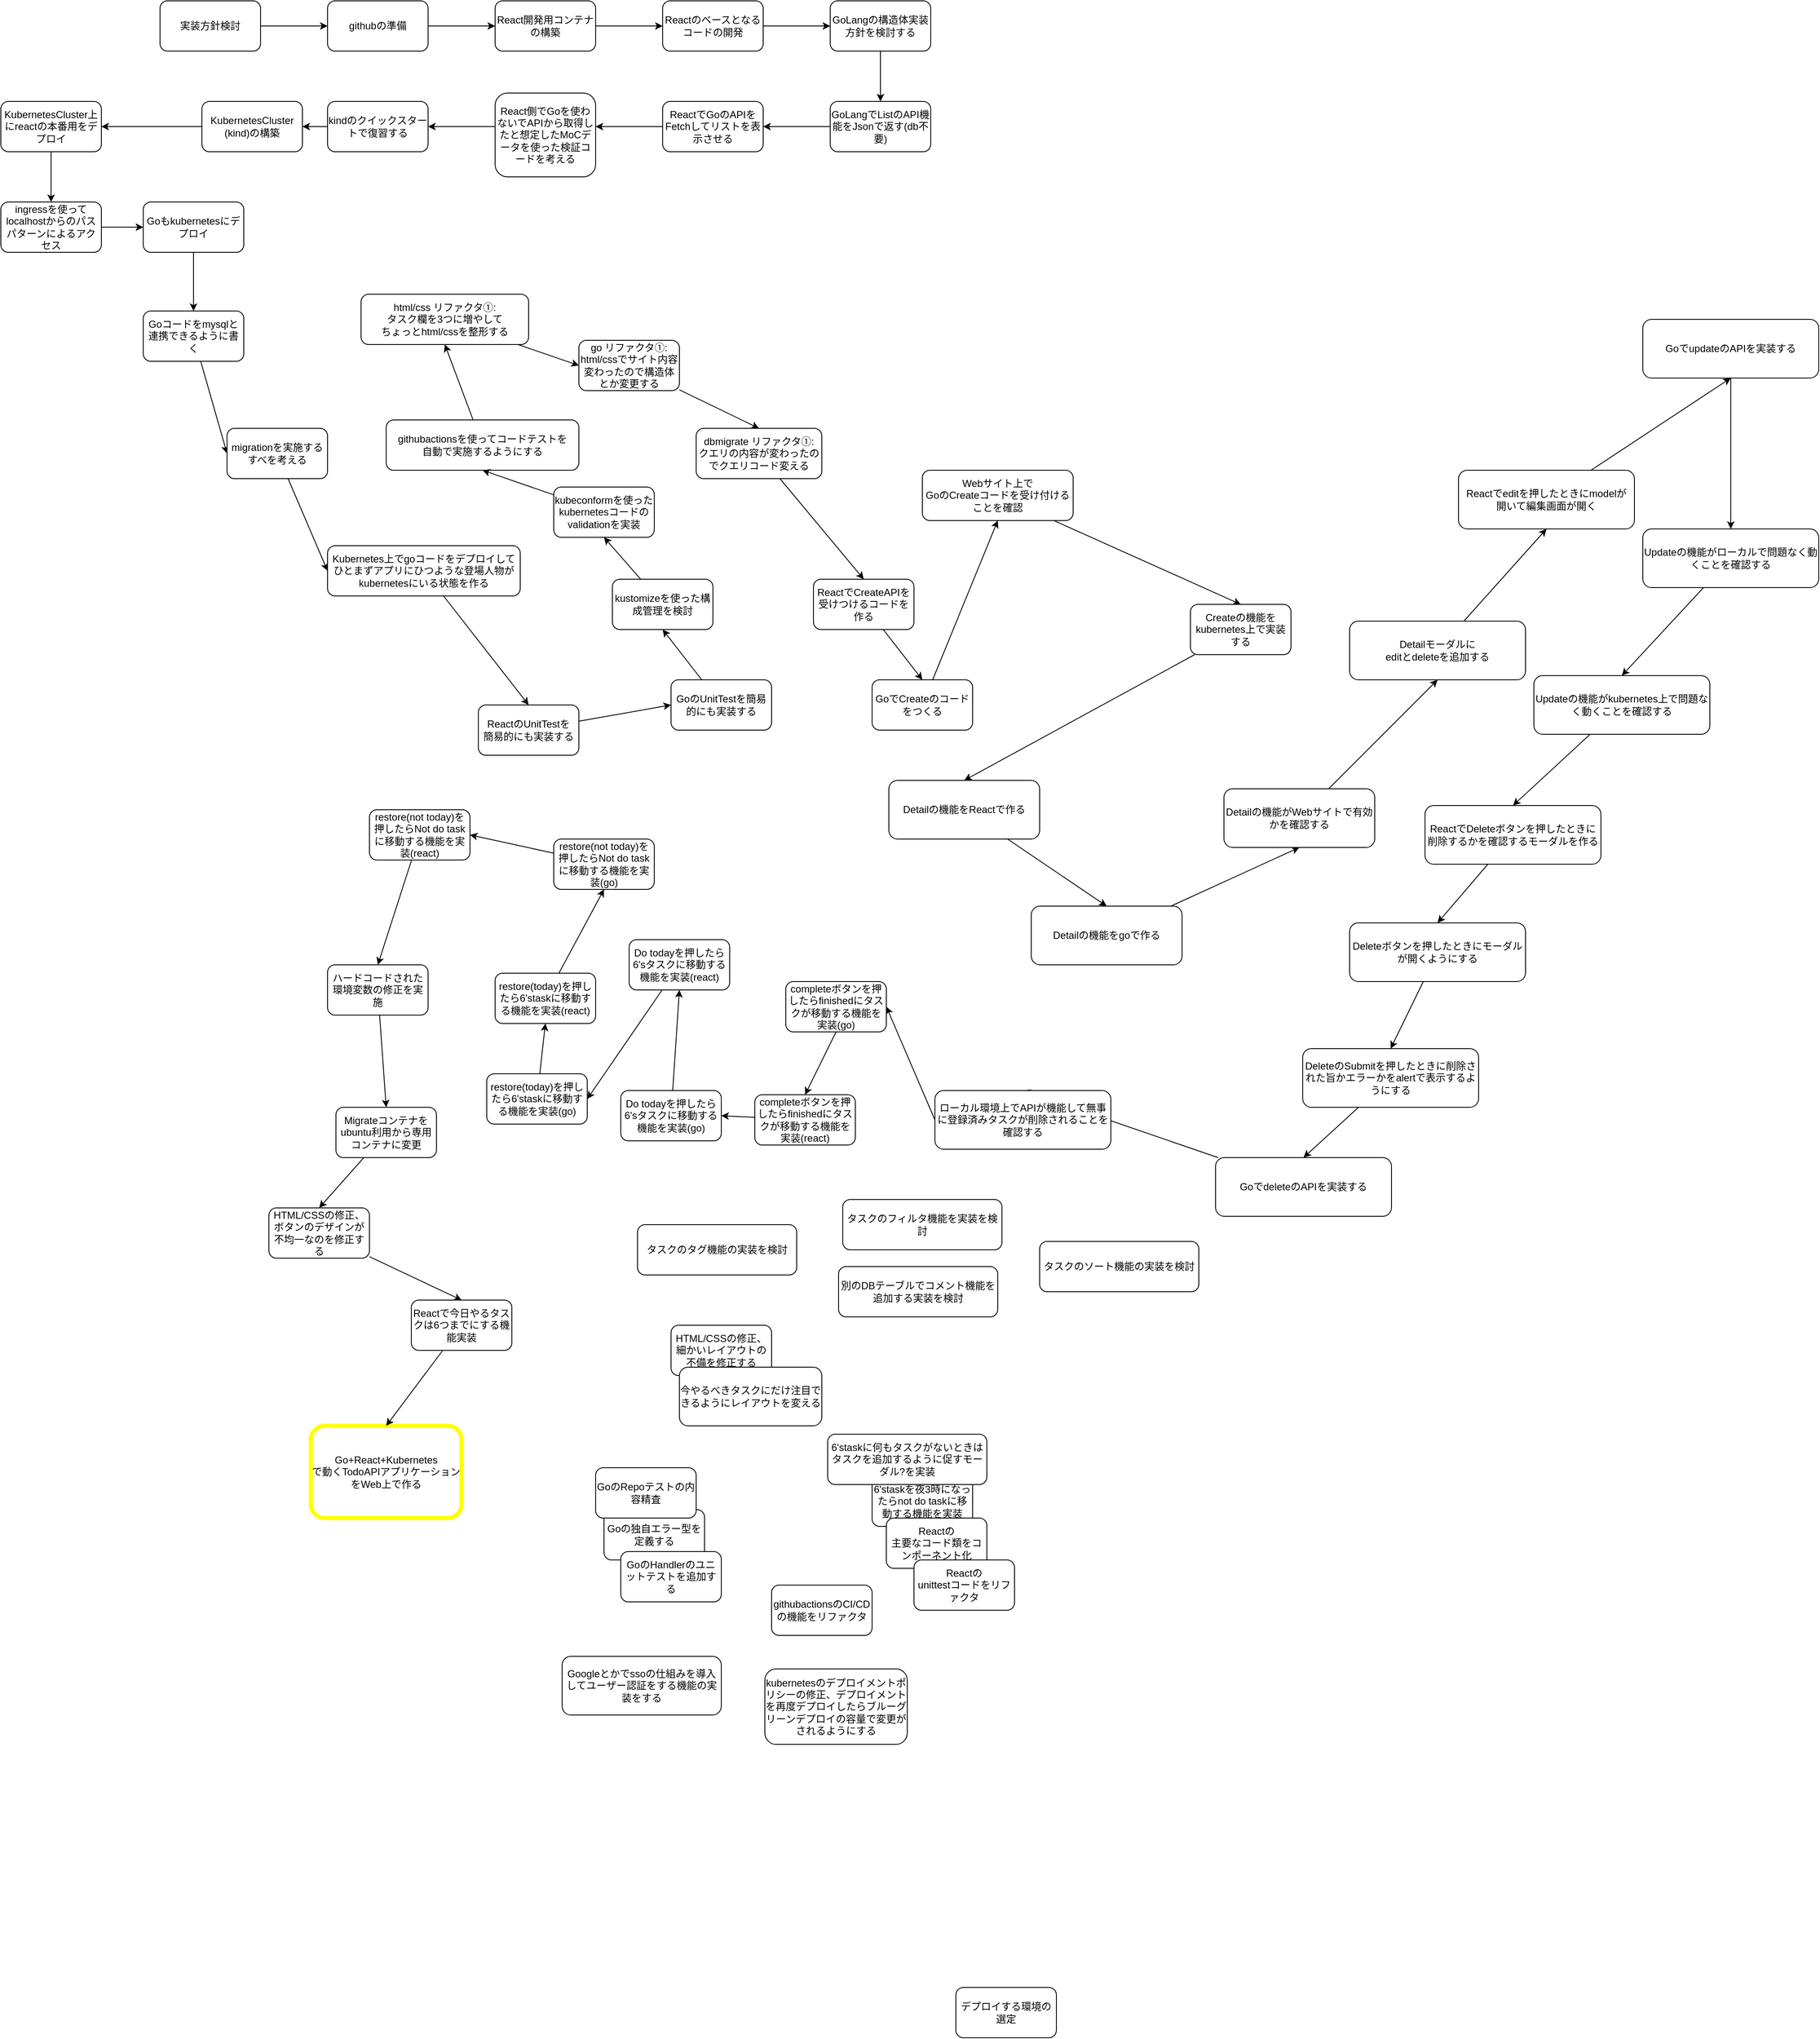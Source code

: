 <mxfile>
    <diagram id="1h3XHNeZ5nQDmQFXuVNc" name="ページ1">
        <mxGraphModel dx="3141" dy="1013" grid="1" gridSize="10" guides="1" tooltips="1" connect="1" arrows="1" fold="1" page="1" pageScale="1" pageWidth="1654" pageHeight="1169" math="0" shadow="0">
            <root>
                <mxCell id="0"/>
                <mxCell id="1" parent="0"/>
                <mxCell id="13" style="edgeStyle=none;html=1;entryX=0;entryY=0.5;entryDx=0;entryDy=0;" edge="1" parent="1" source="2" target="4">
                    <mxGeometry relative="1" as="geometry"/>
                </mxCell>
                <mxCell id="2" value="githubの準備" style="rounded=1;whiteSpace=wrap;html=1;" vertex="1" parent="1">
                    <mxGeometry x="280" y="120" width="120" height="60" as="geometry"/>
                </mxCell>
                <mxCell id="12" style="edgeStyle=none;html=1;entryX=0;entryY=0.5;entryDx=0;entryDy=0;" edge="1" parent="1" source="3" target="2">
                    <mxGeometry relative="1" as="geometry"/>
                </mxCell>
                <mxCell id="3" value="実装方針検討" style="rounded=1;whiteSpace=wrap;html=1;" vertex="1" parent="1">
                    <mxGeometry x="80" y="120" width="120" height="60" as="geometry"/>
                </mxCell>
                <mxCell id="14" style="edgeStyle=none;html=1;entryX=0;entryY=0.5;entryDx=0;entryDy=0;" edge="1" parent="1" source="4" target="5">
                    <mxGeometry relative="1" as="geometry"/>
                </mxCell>
                <mxCell id="4" value="React開発用コンテナの構築" style="rounded=1;whiteSpace=wrap;html=1;" vertex="1" parent="1">
                    <mxGeometry x="480" y="120" width="120" height="60" as="geometry"/>
                </mxCell>
                <mxCell id="24" style="edgeStyle=none;html=1;entryX=0;entryY=0.5;entryDx=0;entryDy=0;" edge="1" parent="1" source="5" target="15">
                    <mxGeometry relative="1" as="geometry"/>
                </mxCell>
                <mxCell id="5" value="Reactのベースとなるコードの開発" style="rounded=1;whiteSpace=wrap;html=1;" vertex="1" parent="1">
                    <mxGeometry x="680" y="120" width="120" height="60" as="geometry"/>
                </mxCell>
                <mxCell id="17" style="edgeStyle=none;html=1;entryX=1;entryY=0.5;entryDx=0;entryDy=0;" edge="1" parent="1" source="6" target="7">
                    <mxGeometry relative="1" as="geometry"/>
                </mxCell>
                <mxCell id="6" value="GoLangでListのAPI機能をJsonで返す(db不要)" style="rounded=1;whiteSpace=wrap;html=1;" vertex="1" parent="1">
                    <mxGeometry x="880" y="240" width="120" height="60" as="geometry"/>
                </mxCell>
                <mxCell id="18" style="edgeStyle=none;html=1;entryX=1;entryY=0.4;entryDx=0;entryDy=0;entryPerimeter=0;" edge="1" parent="1" source="7" target="8">
                    <mxGeometry relative="1" as="geometry"/>
                </mxCell>
                <mxCell id="7" value="ReactでGoのAPIをFetchしてリストを表示させる" style="rounded=1;whiteSpace=wrap;html=1;" vertex="1" parent="1">
                    <mxGeometry x="680" y="240" width="120" height="60" as="geometry"/>
                </mxCell>
                <mxCell id="19" style="edgeStyle=none;html=1;entryX=1;entryY=0.5;entryDx=0;entryDy=0;" edge="1" parent="1" target="9">
                    <mxGeometry relative="1" as="geometry">
                        <mxPoint x="480" y="270" as="sourcePoint"/>
                    </mxGeometry>
                </mxCell>
                <mxCell id="8" value="React側でGoを使わないでAPIから取得したと想定したMoCデータを使った検証コードを考える" style="rounded=1;whiteSpace=wrap;html=1;" vertex="1" parent="1">
                    <mxGeometry x="480" y="230" width="120" height="100" as="geometry"/>
                </mxCell>
                <mxCell id="35" value="" style="edgeStyle=none;html=1;" edge="1" parent="1" source="9" target="34">
                    <mxGeometry relative="1" as="geometry"/>
                </mxCell>
                <mxCell id="9" value="kindのクイックスタートで復習する" style="rounded=1;whiteSpace=wrap;html=1;" vertex="1" parent="1">
                    <mxGeometry x="280" y="240" width="120" height="60" as="geometry"/>
                </mxCell>
                <mxCell id="60" style="edgeStyle=none;html=1;entryX=0.5;entryY=0;entryDx=0;entryDy=0;" edge="1" parent="1" source="10" target="64">
                    <mxGeometry relative="1" as="geometry"/>
                </mxCell>
                <mxCell id="10" value="Kubernetes上でgoコードをデプロイして&lt;br&gt;ひとまずアプリにひつような登場人物が&lt;br&gt;kubernetesにいる状態を作る" style="rounded=1;whiteSpace=wrap;html=1;" vertex="1" parent="1">
                    <mxGeometry x="280" y="770" width="230" height="60" as="geometry"/>
                </mxCell>
                <mxCell id="16" style="edgeStyle=none;html=1;entryX=0.5;entryY=0;entryDx=0;entryDy=0;" edge="1" parent="1" source="15" target="6">
                    <mxGeometry relative="1" as="geometry"/>
                </mxCell>
                <mxCell id="15" value="GoLangの構造体実装方針を検討する" style="rounded=1;whiteSpace=wrap;html=1;" vertex="1" parent="1">
                    <mxGeometry x="880" y="120" width="120" height="60" as="geometry"/>
                </mxCell>
                <mxCell id="25" value="Go+React+Kubernetes&lt;br&gt;で動くTodoAPIアプリケーションをWeb上で作る" style="rounded=1;whiteSpace=wrap;html=1;strokeWidth=5;strokeColor=#FFFF00;" vertex="1" parent="1">
                    <mxGeometry x="260" y="1820" width="180" height="110" as="geometry"/>
                </mxCell>
                <mxCell id="79" style="edgeStyle=none;html=1;entryX=0.5;entryY=0;entryDx=0;entryDy=0;" edge="1" parent="1" source="26" target="71">
                    <mxGeometry relative="1" as="geometry"/>
                </mxCell>
                <mxCell id="26" value="ReactでCreateAPIを受けつけるコードを作る" style="rounded=1;whiteSpace=wrap;html=1;" vertex="1" parent="1">
                    <mxGeometry x="860" y="810" width="120" height="60" as="geometry"/>
                </mxCell>
                <mxCell id="40" style="edgeStyle=none;html=1;entryX=0;entryY=0.5;entryDx=0;entryDy=0;" edge="1" parent="1" source="30">
                    <mxGeometry relative="1" as="geometry">
                        <mxPoint x="60.0" y="390" as="targetPoint"/>
                    </mxGeometry>
                </mxCell>
                <mxCell id="30" value="ingressを使って&lt;br&gt;localhostからのパスパターンによるアクセス" style="rounded=1;whiteSpace=wrap;html=1;" vertex="1" parent="1">
                    <mxGeometry x="-110" y="360" width="120" height="60" as="geometry"/>
                </mxCell>
                <mxCell id="37" style="edgeStyle=none;html=1;entryX=1;entryY=0.5;entryDx=0;entryDy=0;" edge="1" parent="1" source="34" target="36">
                    <mxGeometry relative="1" as="geometry"/>
                </mxCell>
                <mxCell id="34" value="KubernetesCluster&lt;br&gt;(kind)の構築" style="rounded=1;whiteSpace=wrap;html=1;" vertex="1" parent="1">
                    <mxGeometry x="130" y="240" width="120" height="60" as="geometry"/>
                </mxCell>
                <mxCell id="38" style="edgeStyle=none;html=1;entryX=0.5;entryY=0;entryDx=0;entryDy=0;" edge="1" parent="1" source="36" target="30">
                    <mxGeometry relative="1" as="geometry"/>
                </mxCell>
                <mxCell id="36" value="KubernetesCluster上にreactの本番用をデプロイ" style="rounded=1;whiteSpace=wrap;html=1;" vertex="1" parent="1">
                    <mxGeometry x="-110" y="240" width="120" height="60" as="geometry"/>
                </mxCell>
                <mxCell id="48" style="edgeStyle=none;html=1;entryX=0.5;entryY=0;entryDx=0;entryDy=0;" edge="1" parent="1" source="41" target="45">
                    <mxGeometry relative="1" as="geometry"/>
                </mxCell>
                <mxCell id="41" value="Goもkubernetesにデプロイ" style="rounded=1;whiteSpace=wrap;html=1;" vertex="1" parent="1">
                    <mxGeometry x="60" y="360" width="120" height="60" as="geometry"/>
                </mxCell>
                <mxCell id="49" style="edgeStyle=none;html=1;entryX=0;entryY=0.5;entryDx=0;entryDy=0;" edge="1" parent="1" source="45" target="46">
                    <mxGeometry relative="1" as="geometry"/>
                </mxCell>
                <mxCell id="45" value="Goコードをmysqlと連携できるように書く" style="rounded=1;whiteSpace=wrap;html=1;" vertex="1" parent="1">
                    <mxGeometry x="60" y="490" width="120" height="60" as="geometry"/>
                </mxCell>
                <mxCell id="50" style="edgeStyle=none;html=1;entryX=0;entryY=0.5;entryDx=0;entryDy=0;" edge="1" parent="1" source="46" target="10">
                    <mxGeometry relative="1" as="geometry"/>
                </mxCell>
                <mxCell id="46" value="migrationを実施するすべを考える" style="rounded=1;whiteSpace=wrap;html=1;" vertex="1" parent="1">
                    <mxGeometry x="160" y="630" width="120" height="60" as="geometry"/>
                </mxCell>
                <mxCell id="68" style="edgeStyle=none;html=1;entryX=0;entryY=0.5;entryDx=0;entryDy=0;" edge="1" parent="1" source="51" target="52">
                    <mxGeometry relative="1" as="geometry"/>
                </mxCell>
                <mxCell id="51" value="html/css リファクタ①:&lt;br&gt;タスク欄を3つに増やして&lt;br&gt;ちょっとhtml/cssを整形する" style="rounded=1;whiteSpace=wrap;html=1;" vertex="1" parent="1">
                    <mxGeometry x="320" y="470" width="200" height="60" as="geometry"/>
                </mxCell>
                <mxCell id="69" style="edgeStyle=none;html=1;entryX=0.5;entryY=0;entryDx=0;entryDy=0;" edge="1" parent="1" source="52" target="53">
                    <mxGeometry relative="1" as="geometry"/>
                </mxCell>
                <mxCell id="52" value="go&amp;nbsp;リファクタ①:&lt;br&gt;html/cssでサイト内容変わったので構造体とか変更する" style="rounded=1;whiteSpace=wrap;html=1;" vertex="1" parent="1">
                    <mxGeometry x="580" y="525" width="120" height="60" as="geometry"/>
                </mxCell>
                <mxCell id="70" style="edgeStyle=none;html=1;entryX=0.5;entryY=0;entryDx=0;entryDy=0;" edge="1" parent="1" source="53" target="26">
                    <mxGeometry relative="1" as="geometry"/>
                </mxCell>
                <mxCell id="53" value="dbmigrate&amp;nbsp;リファクタ①:&lt;br&gt;クエリの内容が変わったのでクエリコード変える" style="rounded=1;whiteSpace=wrap;html=1;" vertex="1" parent="1">
                    <mxGeometry x="720" y="630" width="150" height="60" as="geometry"/>
                </mxCell>
                <mxCell id="66" style="edgeStyle=none;html=1;entryX=0.5;entryY=1;entryDx=0;entryDy=0;" edge="1" parent="1" source="55" target="59">
                    <mxGeometry relative="1" as="geometry"/>
                </mxCell>
                <mxCell id="55" value="GoのUnitTestを簡易的にも実装する" style="rounded=1;whiteSpace=wrap;html=1;" vertex="1" parent="1">
                    <mxGeometry x="690" y="930" width="120" height="60" as="geometry"/>
                </mxCell>
                <mxCell id="67" style="edgeStyle=none;html=1;entryX=0.5;entryY=1;entryDx=0;entryDy=0;" edge="1" parent="1" source="56" target="51">
                    <mxGeometry relative="1" as="geometry"/>
                </mxCell>
                <mxCell id="56" value="githubactionsを使ってコードテストを&lt;br&gt;自動で実施するようにする" style="rounded=1;whiteSpace=wrap;html=1;" vertex="1" parent="1">
                    <mxGeometry x="350" y="620" width="230" height="60" as="geometry"/>
                </mxCell>
                <mxCell id="62" style="edgeStyle=none;html=1;entryX=0.5;entryY=1;entryDx=0;entryDy=0;" edge="1" parent="1" source="59" target="61">
                    <mxGeometry relative="1" as="geometry"/>
                </mxCell>
                <mxCell id="59" value="kustomizeを使った構成管理を検討" style="rounded=1;whiteSpace=wrap;html=1;" vertex="1" parent="1">
                    <mxGeometry x="620" y="810" width="120" height="60" as="geometry"/>
                </mxCell>
                <mxCell id="63" style="edgeStyle=none;html=1;entryX=0.5;entryY=1;entryDx=0;entryDy=0;" edge="1" parent="1" source="61" target="56">
                    <mxGeometry relative="1" as="geometry"/>
                </mxCell>
                <mxCell id="61" value="kubeconformを使った&lt;br&gt;kubernetesコードのvalidationを実装" style="rounded=1;whiteSpace=wrap;html=1;" vertex="1" parent="1">
                    <mxGeometry x="550" y="700" width="120" height="60" as="geometry"/>
                </mxCell>
                <mxCell id="65" style="edgeStyle=none;html=1;entryX=0;entryY=0.5;entryDx=0;entryDy=0;" edge="1" parent="1" source="64" target="55">
                    <mxGeometry relative="1" as="geometry"/>
                </mxCell>
                <mxCell id="64" value="ReactのUnitTestを&lt;br&gt;簡易的にも実装する" style="rounded=1;whiteSpace=wrap;html=1;" vertex="1" parent="1">
                    <mxGeometry x="460" y="960" width="120" height="60" as="geometry"/>
                </mxCell>
                <mxCell id="81" style="edgeStyle=none;html=1;entryX=0.5;entryY=1;entryDx=0;entryDy=0;" edge="1" parent="1" source="71" target="80">
                    <mxGeometry relative="1" as="geometry"/>
                </mxCell>
                <mxCell id="71" value="GoでCreateのコードをつくる" style="rounded=1;whiteSpace=wrap;html=1;" vertex="1" parent="1">
                    <mxGeometry x="930" y="930" width="120" height="60" as="geometry"/>
                </mxCell>
                <mxCell id="83" style="edgeStyle=none;html=1;entryX=0.5;entryY=0;entryDx=0;entryDy=0;" edge="1" parent="1" source="73" target="74">
                    <mxGeometry relative="1" as="geometry"/>
                </mxCell>
                <mxCell id="73" value="Createの機能をkubernetes上で実装する" style="rounded=1;whiteSpace=wrap;html=1;" vertex="1" parent="1">
                    <mxGeometry x="1310" y="840" width="120" height="60" as="geometry"/>
                </mxCell>
                <mxCell id="84" style="edgeStyle=none;html=1;entryX=0.5;entryY=0;entryDx=0;entryDy=0;" edge="1" parent="1" source="74" target="75">
                    <mxGeometry relative="1" as="geometry"/>
                </mxCell>
                <mxCell id="74" value="Detailの機能をReactで作る" style="rounded=1;whiteSpace=wrap;html=1;" vertex="1" parent="1">
                    <mxGeometry x="950" y="1050" width="180" height="70" as="geometry"/>
                </mxCell>
                <mxCell id="85" style="edgeStyle=none;html=1;entryX=0.5;entryY=1;entryDx=0;entryDy=0;" edge="1" parent="1" source="75" target="76">
                    <mxGeometry relative="1" as="geometry"/>
                </mxCell>
                <mxCell id="75" value="Detailの機能をgoで作る" style="rounded=1;whiteSpace=wrap;html=1;" vertex="1" parent="1">
                    <mxGeometry x="1120" y="1200" width="180" height="70" as="geometry"/>
                </mxCell>
                <mxCell id="89" style="edgeStyle=none;html=1;entryX=0.5;entryY=1;entryDx=0;entryDy=0;" edge="1" parent="1" source="76" target="87">
                    <mxGeometry relative="1" as="geometry"/>
                </mxCell>
                <mxCell id="76" value="Detailの機能がWebサイトで有効かを確認する" style="rounded=1;whiteSpace=wrap;html=1;" vertex="1" parent="1">
                    <mxGeometry x="1350" y="1060" width="180" height="70" as="geometry"/>
                </mxCell>
                <mxCell id="82" style="edgeStyle=none;html=1;entryX=0.5;entryY=0;entryDx=0;entryDy=0;" edge="1" parent="1" source="80" target="73">
                    <mxGeometry relative="1" as="geometry"/>
                </mxCell>
                <mxCell id="80" value="Webサイト上で&lt;br&gt;GoのCreateコードを受け付けることを確認" style="rounded=1;whiteSpace=wrap;html=1;" vertex="1" parent="1">
                    <mxGeometry x="990" y="680" width="180" height="60" as="geometry"/>
                </mxCell>
                <mxCell id="91" style="edgeStyle=none;html=1;entryX=0.5;entryY=1;entryDx=0;entryDy=0;" edge="1" parent="1" source="87" target="90">
                    <mxGeometry relative="1" as="geometry"/>
                </mxCell>
                <mxCell id="87" value="Detailモーダルに&lt;br&gt;editとdeleteを追加する" style="rounded=1;whiteSpace=wrap;html=1;" vertex="1" parent="1">
                    <mxGeometry x="1500" y="860" width="210" height="70" as="geometry"/>
                </mxCell>
                <mxCell id="93" style="edgeStyle=none;html=1;entryX=0.5;entryY=1;entryDx=0;entryDy=0;" edge="1" parent="1" source="90" target="92">
                    <mxGeometry relative="1" as="geometry"/>
                </mxCell>
                <mxCell id="90" value="Reactでeditを押したときにmodelが&lt;br&gt;開いて編集画面が開く" style="rounded=1;whiteSpace=wrap;html=1;" vertex="1" parent="1">
                    <mxGeometry x="1630" y="680" width="210" height="70" as="geometry"/>
                </mxCell>
                <mxCell id="95" style="edgeStyle=none;html=1;entryX=0.5;entryY=0;entryDx=0;entryDy=0;" edge="1" parent="1" source="92" target="94">
                    <mxGeometry relative="1" as="geometry"/>
                </mxCell>
                <mxCell id="92" value="GoでupdateのAPIを実装する" style="rounded=1;whiteSpace=wrap;html=1;" vertex="1" parent="1">
                    <mxGeometry x="1850" y="500" width="210" height="70" as="geometry"/>
                </mxCell>
                <mxCell id="97" style="edgeStyle=none;html=1;entryX=0.5;entryY=0;entryDx=0;entryDy=0;" edge="1" parent="1" source="94" target="96">
                    <mxGeometry relative="1" as="geometry"/>
                </mxCell>
                <mxCell id="94" value="Updateの機能がローカルで問題なく動くことを確認する" style="rounded=1;whiteSpace=wrap;html=1;" vertex="1" parent="1">
                    <mxGeometry x="1850" y="750" width="210" height="70" as="geometry"/>
                </mxCell>
                <mxCell id="102" style="edgeStyle=none;html=1;entryX=0.5;entryY=0;entryDx=0;entryDy=0;" edge="1" parent="1" source="96" target="99">
                    <mxGeometry relative="1" as="geometry"/>
                </mxCell>
                <mxCell id="96" value="Updateの機能がkubernetes上で問題なく動くことを確認する" style="rounded=1;whiteSpace=wrap;html=1;" vertex="1" parent="1">
                    <mxGeometry x="1720" y="925" width="210" height="70" as="geometry"/>
                </mxCell>
                <mxCell id="103" style="edgeStyle=none;html=1;entryX=0.5;entryY=0;entryDx=0;entryDy=0;" edge="1" parent="1" source="99" target="101">
                    <mxGeometry relative="1" as="geometry"/>
                </mxCell>
                <mxCell id="99" value="ReactでDeleteボタンを押したときに&lt;br&gt;削除するかを確認するモーダルを作る" style="rounded=1;whiteSpace=wrap;html=1;" vertex="1" parent="1">
                    <mxGeometry x="1590" y="1080" width="210" height="70" as="geometry"/>
                </mxCell>
                <mxCell id="136" style="edgeStyle=none;html=1;entryX=0.5;entryY=0;entryDx=0;entryDy=0;" edge="1" parent="1" source="100" target="114">
                    <mxGeometry relative="1" as="geometry"/>
                </mxCell>
                <mxCell id="100" value="ハードコードされた環境変数の修正を実施" style="rounded=1;whiteSpace=wrap;html=1;" vertex="1" parent="1">
                    <mxGeometry x="280" y="1270" width="120" height="60" as="geometry"/>
                </mxCell>
                <mxCell id="108" style="edgeStyle=none;html=1;entryX=0.5;entryY=0;entryDx=0;entryDy=0;" edge="1" parent="1" source="101" target="104">
                    <mxGeometry relative="1" as="geometry"/>
                </mxCell>
                <mxCell id="101" value="Deleteボタンを押したときにモーダルが開くようにする" style="rounded=1;whiteSpace=wrap;html=1;" vertex="1" parent="1">
                    <mxGeometry x="1500" y="1220" width="210" height="70" as="geometry"/>
                </mxCell>
                <mxCell id="109" style="edgeStyle=none;html=1;entryX=0.5;entryY=0;entryDx=0;entryDy=0;" edge="1" parent="1" source="104" target="105">
                    <mxGeometry relative="1" as="geometry"/>
                </mxCell>
                <mxCell id="104" value="DeleteのSubmitを押したときに削除された旨かエラーかをalertで表示するようにする" style="rounded=1;whiteSpace=wrap;html=1;" vertex="1" parent="1">
                    <mxGeometry x="1444" y="1370" width="210" height="70" as="geometry"/>
                </mxCell>
                <mxCell id="110" style="edgeStyle=none;html=1;entryX=0.5;entryY=0;entryDx=0;entryDy=0;" edge="1" parent="1" source="105" target="106">
                    <mxGeometry relative="1" as="geometry"/>
                </mxCell>
                <mxCell id="105" value="GoでdeleteのAPIを実装する" style="rounded=1;whiteSpace=wrap;html=1;" vertex="1" parent="1">
                    <mxGeometry x="1340" y="1500" width="210" height="70" as="geometry"/>
                </mxCell>
                <mxCell id="131" style="edgeStyle=none;html=1;entryX=1;entryY=0.5;entryDx=0;entryDy=0;exitX=0;exitY=0.5;exitDx=0;exitDy=0;" edge="1" parent="1" source="106" target="116">
                    <mxGeometry relative="1" as="geometry">
                        <mxPoint x="830" y="1560" as="targetPoint"/>
                        <mxPoint x="1000" y="1530" as="sourcePoint"/>
                    </mxGeometry>
                </mxCell>
                <mxCell id="106" value="ローカル環境上でAPIが機能して無事に登録済みタスクが削除されることを確認する" style="rounded=1;whiteSpace=wrap;html=1;" vertex="1" parent="1">
                    <mxGeometry x="1005" y="1420" width="210" height="70" as="geometry"/>
                </mxCell>
                <mxCell id="111" value="Goの独自エラー型を定義する" style="rounded=1;whiteSpace=wrap;html=1;" vertex="1" parent="1">
                    <mxGeometry x="610" y="1920" width="120" height="60" as="geometry"/>
                </mxCell>
                <mxCell id="112" value="GoのRepoテストの内容精査" style="rounded=1;whiteSpace=wrap;html=1;" vertex="1" parent="1">
                    <mxGeometry x="600" y="1870" width="120" height="60" as="geometry"/>
                </mxCell>
                <mxCell id="113" value="GoのHandlerのユニットテストを追加する" style="rounded=1;whiteSpace=wrap;html=1;" vertex="1" parent="1">
                    <mxGeometry x="630" y="1970" width="120" height="60" as="geometry"/>
                </mxCell>
                <mxCell id="137" style="edgeStyle=none;html=1;entryX=0.5;entryY=0;entryDx=0;entryDy=0;" edge="1" parent="1" source="114" target="125">
                    <mxGeometry relative="1" as="geometry"/>
                </mxCell>
                <mxCell id="114" value="Migrateコンテナをubuntu利用から専用コンテナに変更" style="rounded=1;whiteSpace=wrap;html=1;" vertex="1" parent="1">
                    <mxGeometry x="290" y="1440" width="120" height="60" as="geometry"/>
                </mxCell>
                <mxCell id="139" style="edgeStyle=none;html=1;entryX=0.5;entryY=0;entryDx=0;entryDy=0;" edge="1" parent="1" source="115" target="25">
                    <mxGeometry relative="1" as="geometry"/>
                </mxCell>
                <mxCell id="115" value="Reactで今日やるタスクは6つまでにする機能実装" style="rounded=1;whiteSpace=wrap;html=1;" vertex="1" parent="1">
                    <mxGeometry x="380" y="1670" width="120" height="60" as="geometry"/>
                </mxCell>
                <mxCell id="132" style="edgeStyle=none;html=1;entryX=0.5;entryY=0;entryDx=0;entryDy=0;exitX=0.5;exitY=1;exitDx=0;exitDy=0;" edge="1" parent="1" source="116" target="142">
                    <mxGeometry relative="1" as="geometry"/>
                </mxCell>
                <mxCell id="116" value="completeボタンを押したらfinishedにタスクが移動する機能を実装(go)" style="rounded=1;whiteSpace=wrap;html=1;" vertex="1" parent="1">
                    <mxGeometry x="827" y="1290" width="120" height="60" as="geometry"/>
                </mxCell>
                <mxCell id="144" style="edgeStyle=none;html=1;entryX=0.5;entryY=1;entryDx=0;entryDy=0;" edge="1" parent="1" source="117" target="141">
                    <mxGeometry relative="1" as="geometry"/>
                </mxCell>
                <mxCell id="117" value="Do todayを押したら6'sタスクに移動する機能を実装(go)" style="rounded=1;whiteSpace=wrap;html=1;" vertex="1" parent="1">
                    <mxGeometry x="630" y="1420" width="120" height="60" as="geometry"/>
                </mxCell>
                <mxCell id="135" style="edgeStyle=none;html=1;entryX=0.5;entryY=0;entryDx=0;entryDy=0;" edge="1" parent="1" source="118" target="100">
                    <mxGeometry relative="1" as="geometry"/>
                </mxCell>
                <mxCell id="118" value="restore(not today)を押したらNot do taskに移動する機能を実装(react)" style="rounded=1;whiteSpace=wrap;html=1;" vertex="1" parent="1">
                    <mxGeometry x="330" y="1085" width="120" height="60" as="geometry"/>
                </mxCell>
                <mxCell id="149" style="edgeStyle=none;html=1;entryX=0.5;entryY=1;entryDx=0;entryDy=0;" edge="1" parent="1" source="119" target="148">
                    <mxGeometry relative="1" as="geometry"/>
                </mxCell>
                <mxCell id="119" value="restore(today)を押したら6'staskに移動する機能を実装(react)" style="rounded=1;whiteSpace=wrap;html=1;" vertex="1" parent="1">
                    <mxGeometry x="480" y="1280" width="120" height="60" as="geometry"/>
                </mxCell>
                <mxCell id="120" value="6'staskを夜3時になったらnot do taskに移動する機能を実装" style="rounded=1;whiteSpace=wrap;html=1;" vertex="1" parent="1">
                    <mxGeometry x="930" y="1880" width="120" height="60" as="geometry"/>
                </mxCell>
                <mxCell id="121" value="6'staskに何もタスクがないときはタスクを追加するように促すモーダル?を実装" style="rounded=1;whiteSpace=wrap;html=1;" vertex="1" parent="1">
                    <mxGeometry x="877" y="1830" width="190" height="60" as="geometry"/>
                </mxCell>
                <mxCell id="122" value="Googleとかでssoの仕組みを導入してユーザー認証をする機能の実装をする" style="rounded=1;whiteSpace=wrap;html=1;" vertex="1" parent="1">
                    <mxGeometry x="560" y="2095" width="190" height="70" as="geometry"/>
                </mxCell>
                <mxCell id="123" value="kubernetesのデプロイメントポリシーの修正、デプロイメントを再度デプロイしたらブルーグリーンデプロイの容量で変更がされるようにする" style="rounded=1;whiteSpace=wrap;html=1;" vertex="1" parent="1">
                    <mxGeometry x="802" y="2110" width="170" height="90" as="geometry"/>
                </mxCell>
                <mxCell id="124" value="HTML/CSSの修正、細かいレイアウトの不備を修正する" style="rounded=1;whiteSpace=wrap;html=1;" vertex="1" parent="1">
                    <mxGeometry x="690" y="1700" width="120" height="60" as="geometry"/>
                </mxCell>
                <mxCell id="138" style="edgeStyle=none;html=1;entryX=0.5;entryY=0;entryDx=0;entryDy=0;" edge="1" parent="1" source="125" target="115">
                    <mxGeometry relative="1" as="geometry"/>
                </mxCell>
                <mxCell id="125" value="HTML/CSSの修正、ボタンのデザインが不均一なのを修正する" style="rounded=1;whiteSpace=wrap;html=1;" vertex="1" parent="1">
                    <mxGeometry x="210" y="1560" width="120" height="60" as="geometry"/>
                </mxCell>
                <mxCell id="126" value="Reactの&lt;br&gt;主要なコード類をコンポーネント化" style="rounded=1;whiteSpace=wrap;html=1;" vertex="1" parent="1">
                    <mxGeometry x="947" y="1930" width="120" height="60" as="geometry"/>
                </mxCell>
                <mxCell id="127" value="Reactの&lt;br&gt;unittestコードをリファクタ" style="rounded=1;whiteSpace=wrap;html=1;" vertex="1" parent="1">
                    <mxGeometry x="980" y="1980" width="120" height="60" as="geometry"/>
                </mxCell>
                <mxCell id="128" value="githubactionsのCI/CDの機能をリファクタ" style="rounded=1;whiteSpace=wrap;html=1;" vertex="1" parent="1">
                    <mxGeometry x="810" y="2010" width="120" height="60" as="geometry"/>
                </mxCell>
                <mxCell id="130" value="デプロイする環境の選定" style="rounded=1;whiteSpace=wrap;html=1;" vertex="1" parent="1">
                    <mxGeometry x="1030" y="2490" width="120" height="60" as="geometry"/>
                </mxCell>
                <mxCell id="146" style="edgeStyle=none;html=1;entryX=1;entryY=0.5;entryDx=0;entryDy=0;" edge="1" parent="1" source="141" target="145">
                    <mxGeometry relative="1" as="geometry"/>
                </mxCell>
                <mxCell id="141" value="Do todayを押したら6'sタスクに移動する機能を実装(react)" style="rounded=1;whiteSpace=wrap;html=1;" vertex="1" parent="1">
                    <mxGeometry x="640" y="1240" width="120" height="60" as="geometry"/>
                </mxCell>
                <mxCell id="143" style="edgeStyle=none;html=1;entryX=1;entryY=0.5;entryDx=0;entryDy=0;" edge="1" parent="1" source="142" target="117">
                    <mxGeometry relative="1" as="geometry"/>
                </mxCell>
                <mxCell id="142" value="completeボタンを押したらfinishedにタスクが移動する機能を実装(react)" style="rounded=1;whiteSpace=wrap;html=1;" vertex="1" parent="1">
                    <mxGeometry x="790" y="1425" width="120" height="60" as="geometry"/>
                </mxCell>
                <mxCell id="147" style="edgeStyle=none;html=1;entryX=0.5;entryY=1;entryDx=0;entryDy=0;" edge="1" parent="1" source="145" target="119">
                    <mxGeometry relative="1" as="geometry"/>
                </mxCell>
                <mxCell id="145" value="restore(today)を押したら6'staskに移動する機能を実装(go)" style="rounded=1;whiteSpace=wrap;html=1;" vertex="1" parent="1">
                    <mxGeometry x="470" y="1400" width="120" height="60" as="geometry"/>
                </mxCell>
                <mxCell id="150" style="edgeStyle=none;html=1;entryX=1;entryY=0.5;entryDx=0;entryDy=0;" edge="1" parent="1" source="148" target="118">
                    <mxGeometry relative="1" as="geometry"/>
                </mxCell>
                <mxCell id="148" value="restore(not today)を押したらNot do taskに移動する機能を実装(go)" style="rounded=1;whiteSpace=wrap;html=1;" vertex="1" parent="1">
                    <mxGeometry x="550" y="1120" width="120" height="60" as="geometry"/>
                </mxCell>
                <mxCell id="151" value="今やるべきタスクにだけ注目できるようにレイアウトを変える" style="rounded=1;whiteSpace=wrap;html=1;" vertex="1" parent="1">
                    <mxGeometry x="700" y="1750" width="170" height="70" as="geometry"/>
                </mxCell>
                <mxCell id="152" value="別のDBテーブルでコメント機能を追加する実装を検討" style="rounded=1;whiteSpace=wrap;html=1;" vertex="1" parent="1">
                    <mxGeometry x="890" y="1630" width="190" height="60" as="geometry"/>
                </mxCell>
                <mxCell id="153" value="タスクのタグ機能の実装を検討" style="rounded=1;whiteSpace=wrap;html=1;" vertex="1" parent="1">
                    <mxGeometry x="650" y="1580" width="190" height="60" as="geometry"/>
                </mxCell>
                <mxCell id="154" value="タスクのフィルタ機能を実装を検討" style="rounded=1;whiteSpace=wrap;html=1;" vertex="1" parent="1">
                    <mxGeometry x="895" y="1550" width="190" height="60" as="geometry"/>
                </mxCell>
                <mxCell id="155" value="タスクのソート機能の実装を検討" style="rounded=1;whiteSpace=wrap;html=1;" vertex="1" parent="1">
                    <mxGeometry x="1130" y="1600" width="190" height="60" as="geometry"/>
                </mxCell>
            </root>
        </mxGraphModel>
    </diagram>
</mxfile>
